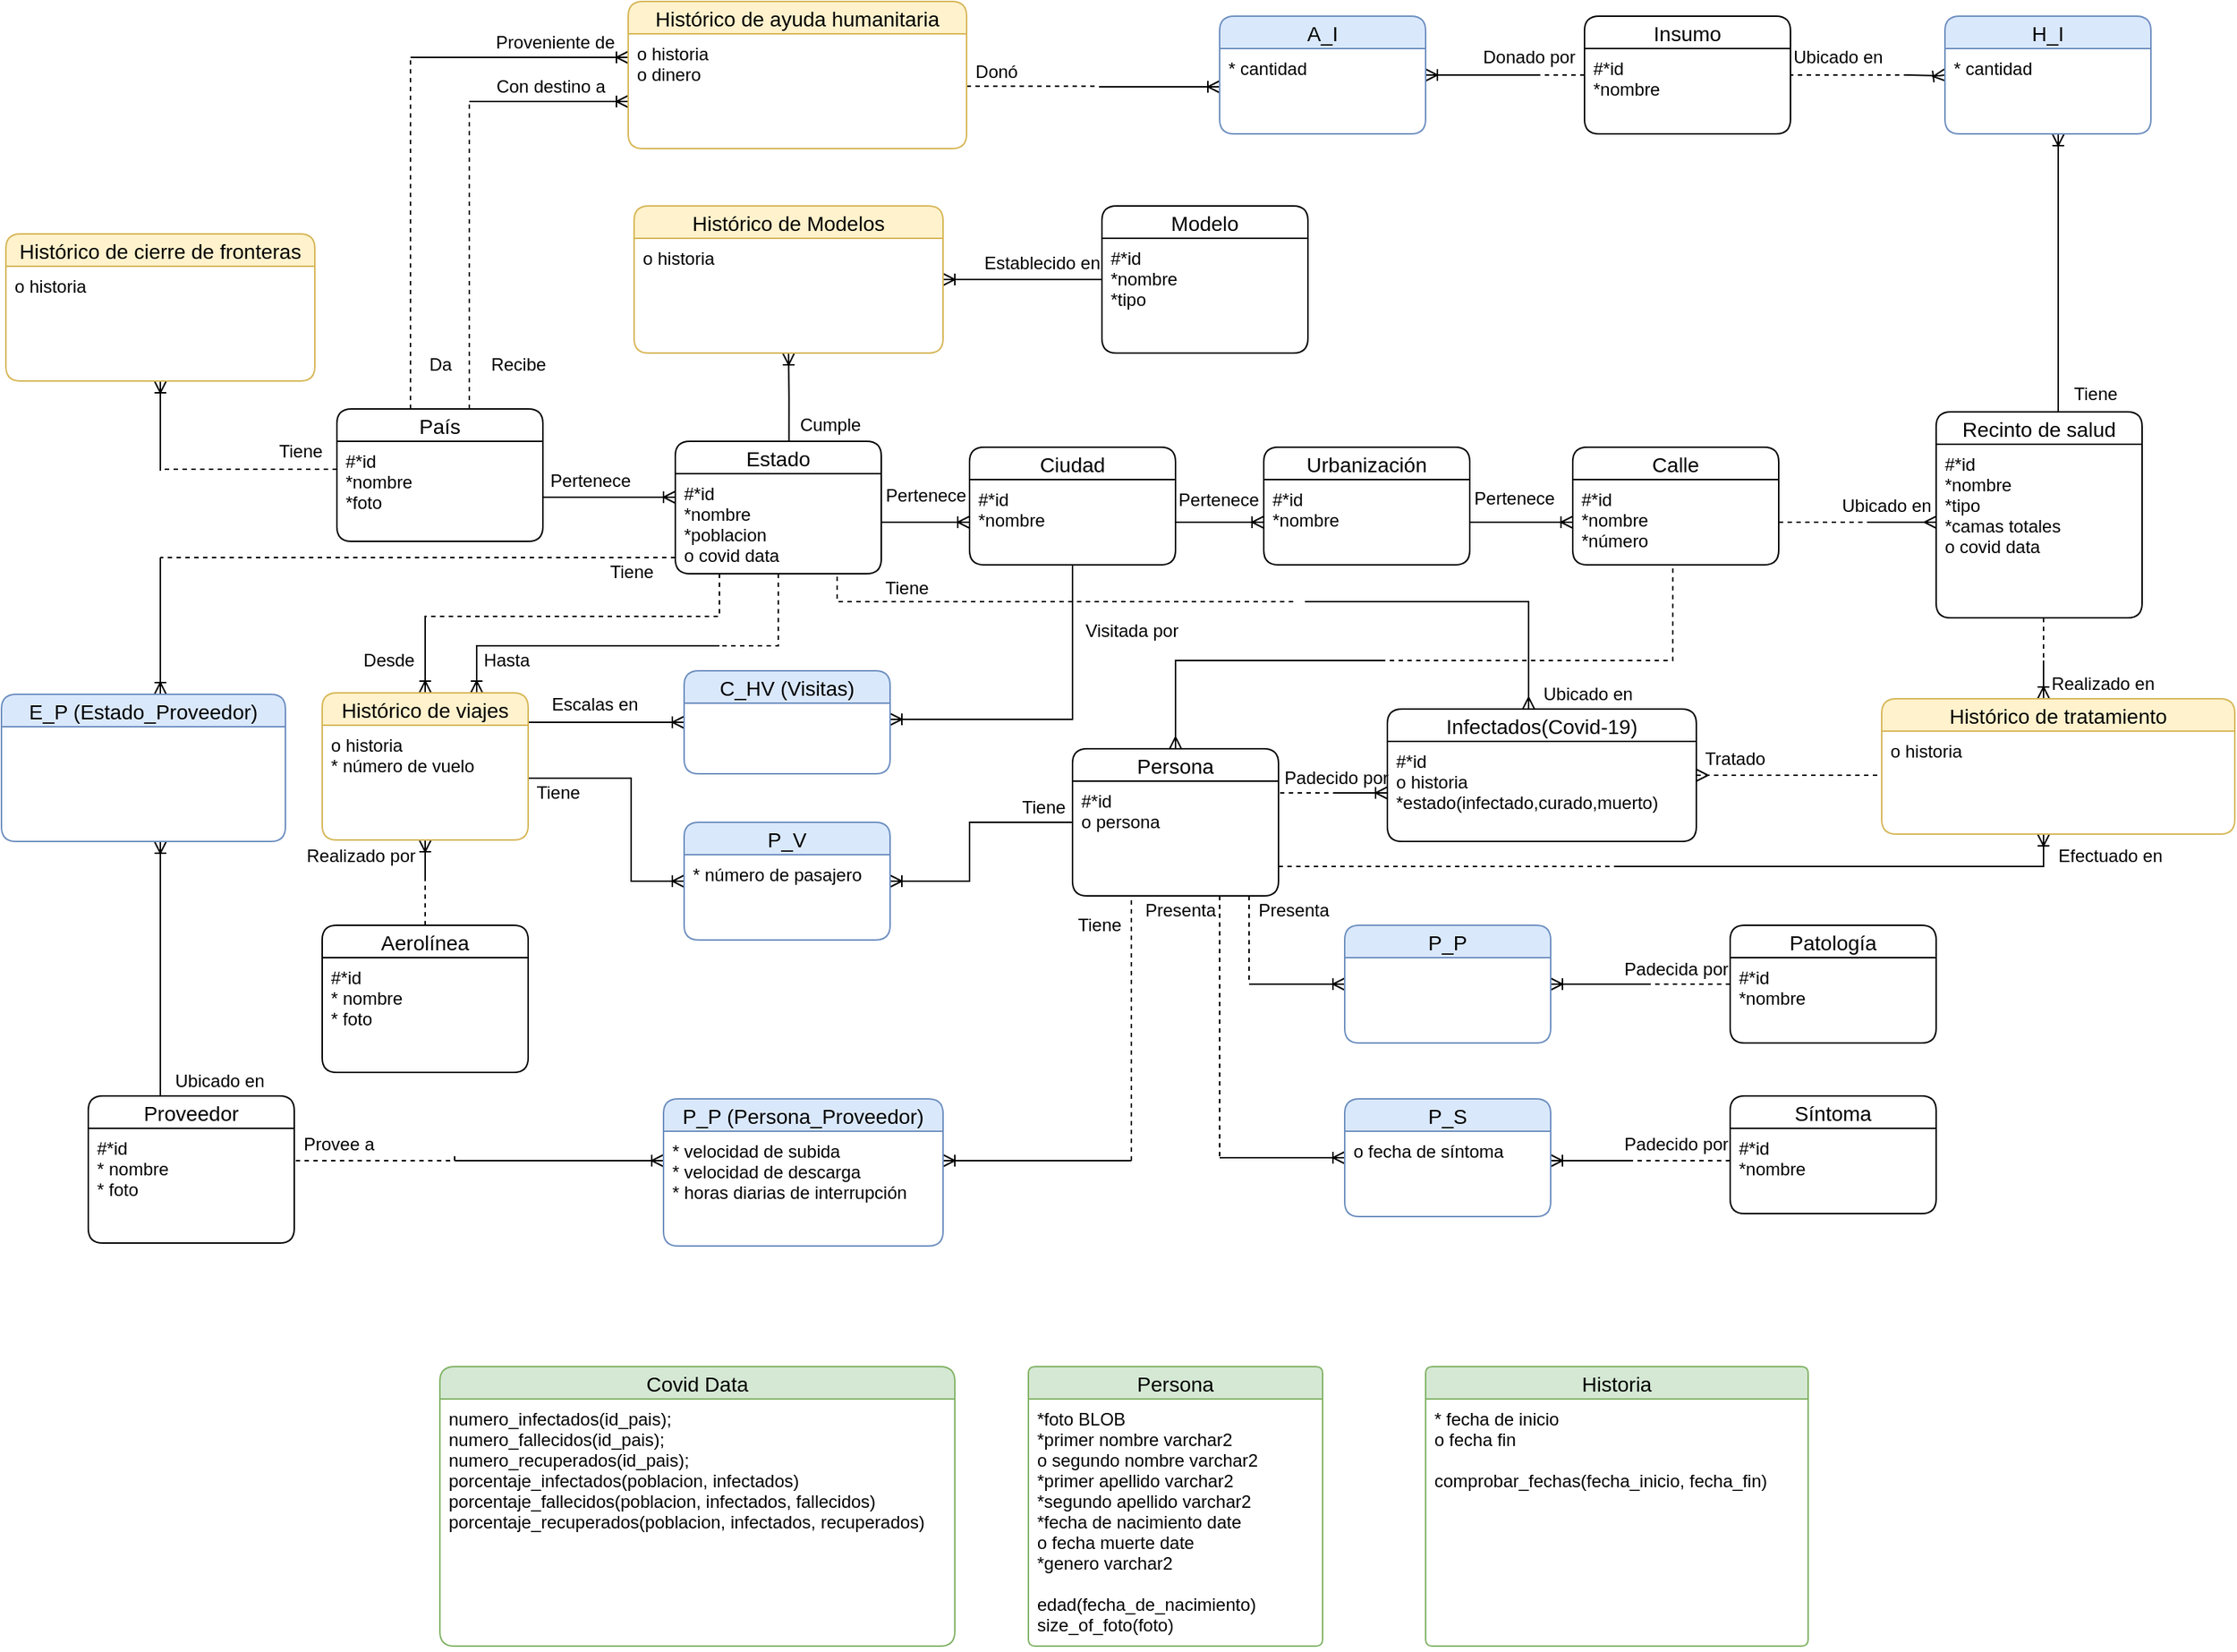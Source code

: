 <mxfile version="13.0.8" type="github">
  <diagram id="Y50ijJXm1GYGvzPL7eSL" name="ER">
    <mxGraphModel dx="2032" dy="1832" grid="1" gridSize="10" guides="1" tooltips="1" connect="1" arrows="1" fold="1" page="1" pageScale="1" pageWidth="850" pageHeight="1100" math="0" shadow="0">
      <root>
        <mxCell id="0" />
        <mxCell id="1" parent="0" />
        <mxCell id="8SvXrNur2TNTbmK37ncs-22" style="edgeStyle=orthogonalEdgeStyle;rounded=0;orthogonalLoop=1;jettySize=auto;html=1;startArrow=none;startFill=0;endArrow=none;endFill=0;dashed=1;" parent="1" source="CFG1Skn9lGLvA9n6HelZ-3" edge="1">
          <mxGeometry relative="1" as="geometry">
            <mxPoint x="180" y="-590" as="targetPoint" />
            <Array as="points">
              <mxPoint x="380" y="-610" />
              <mxPoint x="180" y="-610" />
            </Array>
          </mxGeometry>
        </mxCell>
        <mxCell id="WiBXvwd5nfd_OJUfsza2-9" style="edgeStyle=orthogonalEdgeStyle;rounded=0;orthogonalLoop=1;jettySize=auto;html=1;exitX=0.552;exitY=0;exitDx=0;exitDy=0;endArrow=ERoneToMany;endFill=0;exitPerimeter=0;" parent="1" source="CFG1Skn9lGLvA9n6HelZ-3" target="WiBXvwd5nfd_OJUfsza2-4" edge="1">
          <mxGeometry relative="1" as="geometry">
            <Array as="points" />
          </mxGeometry>
        </mxCell>
        <mxCell id="8SvXrNur2TNTbmK37ncs-5" style="edgeStyle=orthogonalEdgeStyle;rounded=0;orthogonalLoop=1;jettySize=auto;html=1;entryX=0.5;entryY=0;entryDx=0;entryDy=0;startArrow=none;startFill=0;endArrow=ERmany;endFill=0;" parent="1" target="CFG1Skn9lGLvA9n6HelZ-7" edge="1">
          <mxGeometry relative="1" as="geometry">
            <mxPoint x="830" y="-580" as="sourcePoint" />
            <Array as="points">
              <mxPoint x="790" y="-580" />
              <mxPoint x="660" y="-580" />
            </Array>
          </mxGeometry>
        </mxCell>
        <mxCell id="8SvXrNur2TNTbmK37ncs-6" style="edgeStyle=orthogonalEdgeStyle;rounded=0;orthogonalLoop=1;jettySize=auto;html=1;startArrow=none;startFill=0;endArrow=none;endFill=0;dashed=1;exitX=0.486;exitY=1.041;exitDx=0;exitDy=0;exitPerimeter=0;" parent="1" source="8SvXrNur2TNTbmK37ncs-43" edge="1">
          <mxGeometry relative="1" as="geometry">
            <mxPoint x="830" y="-580" as="targetPoint" />
            <Array as="points">
              <mxPoint x="1028" y="-580" />
            </Array>
          </mxGeometry>
        </mxCell>
        <mxCell id="EGGTvOHvneNa6wWBfvPY-3" style="edgeStyle=orthogonalEdgeStyle;rounded=0;orthogonalLoop=1;jettySize=auto;html=1;startArrow=none;startFill=0;endArrow=none;endFill=0;dashed=1;" parent="1" source="CFG1Skn9lGLvA9n6HelZ-3" edge="1">
          <mxGeometry relative="1" as="geometry">
            <mxPoint x="380" y="-590" as="targetPoint" />
            <Array as="points">
              <mxPoint x="420" y="-590" />
            </Array>
          </mxGeometry>
        </mxCell>
        <mxCell id="8SvXrNur2TNTbmK37ncs-15" style="edgeStyle=orthogonalEdgeStyle;rounded=0;orthogonalLoop=1;jettySize=auto;html=1;startArrow=none;startFill=0;endArrow=none;endFill=0;dashed=1;" parent="1" source="CFG1Skn9lGLvA9n6HelZ-7" edge="1">
          <mxGeometry relative="1" as="geometry">
            <mxPoint x="990" y="-440" as="targetPoint" />
            <Array as="points">
              <mxPoint x="990" y="-440" />
            </Array>
          </mxGeometry>
        </mxCell>
        <mxCell id="EGGTvOHvneNa6wWBfvPY-6" style="edgeStyle=orthogonalEdgeStyle;rounded=0;orthogonalLoop=1;jettySize=auto;html=1;dashed=1;startArrow=none;startFill=0;endArrow=none;endFill=0;" parent="1" source="CFG1Skn9lGLvA9n6HelZ-7" edge="1">
          <mxGeometry relative="1" as="geometry">
            <mxPoint x="720" y="-240" as="targetPoint" />
            <Array as="points">
              <mxPoint x="720" y="-240" />
            </Array>
          </mxGeometry>
        </mxCell>
        <mxCell id="8SvXrNur2TNTbmK37ncs-9" style="edgeStyle=orthogonalEdgeStyle;rounded=0;orthogonalLoop=1;jettySize=auto;html=1;startArrow=ERoneToMany;startFill=0;endArrow=none;endFill=0;" parent="1" source="CFG1Skn9lGLvA9n6HelZ-13" edge="1">
          <mxGeometry relative="1" as="geometry">
            <mxPoint x="1010" y="-360" as="targetPoint" />
          </mxGeometry>
        </mxCell>
        <mxCell id="8SvXrNur2TNTbmK37ncs-85" style="edgeStyle=orthogonalEdgeStyle;rounded=0;orthogonalLoop=1;jettySize=auto;html=1;startArrow=ERoneToMany;startFill=0;endArrow=none;endFill=0;" parent="1" source="CFG1Skn9lGLvA9n6HelZ-13" edge="1">
          <mxGeometry relative="1" as="geometry">
            <mxPoint x="740" y="-360" as="targetPoint" />
            <mxPoint x="1120" y="-241" as="sourcePoint" />
            <Array as="points">
              <mxPoint x="760" y="-360" />
              <mxPoint x="760" y="-360" />
            </Array>
          </mxGeometry>
        </mxCell>
        <mxCell id="8SvXrNur2TNTbmK37ncs-16" style="edgeStyle=orthogonalEdgeStyle;rounded=0;orthogonalLoop=1;jettySize=auto;html=1;startArrow=ERoneToMany;startFill=0;endArrow=none;endFill=0;" parent="1" source="CFG1Skn9lGLvA9n6HelZ-15" edge="1">
          <mxGeometry relative="1" as="geometry">
            <mxPoint x="990" y="-440" as="targetPoint" />
            <Array as="points">
              <mxPoint x="1280" y="-440" />
            </Array>
          </mxGeometry>
        </mxCell>
        <mxCell id="9Gu9wFwLrg--Teqrc5a6-16" style="edgeStyle=orthogonalEdgeStyle;rounded=0;orthogonalLoop=1;jettySize=auto;html=1;endArrow=none;endFill=0;startArrow=ERoneToMany;startFill=0;" parent="1" source="CFG1Skn9lGLvA9n6HelZ-15" edge="1">
          <mxGeometry relative="1" as="geometry">
            <mxPoint x="1280" y="-580" as="targetPoint" />
            <Array as="points">
              <mxPoint x="1280" y="-560" />
              <mxPoint x="1280" y="-560" />
            </Array>
          </mxGeometry>
        </mxCell>
        <mxCell id="8SvXrNur2TNTbmK37ncs-21" style="edgeStyle=orthogonalEdgeStyle;rounded=0;orthogonalLoop=1;jettySize=auto;html=1;exitX=0.5;exitY=0;exitDx=0;exitDy=0;startArrow=ERoneToMany;startFill=0;endArrow=none;endFill=0;" parent="1" source="BubiKI5SGtcMv41cEBKJ-1" edge="1">
          <mxGeometry relative="1" as="geometry">
            <mxPoint x="180" y="-610" as="targetPoint" />
          </mxGeometry>
        </mxCell>
        <mxCell id="8SvXrNur2TNTbmK37ncs-28" style="edgeStyle=orthogonalEdgeStyle;rounded=0;orthogonalLoop=1;jettySize=auto;html=1;startArrow=none;startFill=0;endArrow=ERoneToMany;endFill=0;" parent="1" source="BubiKI5SGtcMv41cEBKJ-1" target="8SvXrNur2TNTbmK37ncs-23" edge="1">
          <mxGeometry relative="1" as="geometry">
            <Array as="points">
              <mxPoint x="270" y="-538" />
              <mxPoint x="270" y="-538" />
            </Array>
          </mxGeometry>
        </mxCell>
        <mxCell id="EGGTvOHvneNa6wWBfvPY-1" style="edgeStyle=orthogonalEdgeStyle;rounded=0;orthogonalLoop=1;jettySize=auto;html=1;exitX=0.75;exitY=0;exitDx=0;exitDy=0;startArrow=ERoneToMany;startFill=0;endArrow=none;endFill=0;" parent="1" source="BubiKI5SGtcMv41cEBKJ-1" edge="1">
          <mxGeometry relative="1" as="geometry">
            <mxPoint x="380" y="-590" as="targetPoint" />
            <Array as="points">
              <mxPoint x="215" y="-590" />
              <mxPoint x="375" y="-590" />
            </Array>
          </mxGeometry>
        </mxCell>
        <mxCell id="8SvXrNur2TNTbmK37ncs-4" style="edgeStyle=orthogonalEdgeStyle;rounded=0;orthogonalLoop=1;jettySize=auto;html=1;startArrow=none;startFill=0;endArrow=ERoneToMany;endFill=0;" parent="1" source="CFG1Skn9lGLvA9n6HelZ-1" target="CFG1Skn9lGLvA9n6HelZ-3" edge="1">
          <mxGeometry relative="1" as="geometry">
            <mxPoint x="342" y="-689" as="targetPoint" />
            <mxPoint x="252" y="-689" as="sourcePoint" />
            <Array as="points">
              <mxPoint x="320" y="-691" />
              <mxPoint x="320" y="-691" />
            </Array>
          </mxGeometry>
        </mxCell>
        <mxCell id="8SvXrNur2TNTbmK37ncs-29" style="edgeStyle=orthogonalEdgeStyle;rounded=0;orthogonalLoop=1;jettySize=auto;html=1;startArrow=none;startFill=0;endArrow=ERoneToMany;endFill=0;" parent="1" source="8SvXrNur2TNTbmK37ncs-24" target="8SvXrNur2TNTbmK37ncs-23" edge="1">
          <mxGeometry relative="1" as="geometry">
            <mxPoint x="50" y="-370" as="targetPoint" />
            <Array as="points">
              <mxPoint x="620" y="-540" />
            </Array>
          </mxGeometry>
        </mxCell>
        <mxCell id="8SvXrNur2TNTbmK37ncs-32" style="edgeStyle=orthogonalEdgeStyle;rounded=0;orthogonalLoop=1;jettySize=auto;html=1;startArrow=none;startFill=0;endArrow=ERoneToMany;endFill=0;" parent="1" target="BubiKI5SGtcMv41cEBKJ-1" edge="1">
          <mxGeometry relative="1" as="geometry">
            <mxPoint x="220" y="-470" as="targetPoint" />
            <Array as="points">
              <mxPoint x="180" y="-430" />
            </Array>
            <mxPoint x="180" y="-430" as="sourcePoint" />
          </mxGeometry>
        </mxCell>
        <mxCell id="8SvXrNur2TNTbmK37ncs-34" value="Pertenece" style="text;html=1;align=center;verticalAlign=middle;resizable=0;points=[];autosize=1;" parent="1" vertex="1">
          <mxGeometry x="257" y="-712" width="70" height="20" as="geometry" />
        </mxCell>
        <mxCell id="8SvXrNur2TNTbmK37ncs-44" style="edgeStyle=orthogonalEdgeStyle;rounded=0;orthogonalLoop=1;jettySize=auto;html=1;startArrow=none;startFill=0;endArrow=ERoneToMany;endFill=0;" parent="1" source="8SvXrNur2TNTbmK37ncs-25" edge="1">
          <mxGeometry relative="1" as="geometry">
            <mxPoint x="750" y="-674" as="targetPoint" />
          </mxGeometry>
        </mxCell>
        <mxCell id="8SvXrNur2TNTbmK37ncs-55" style="edgeStyle=orthogonalEdgeStyle;rounded=0;orthogonalLoop=1;jettySize=auto;html=1;startArrow=none;startFill=0;endArrow=ERoneToMany;endFill=0;" parent="1" source="8SvXrNur2TNTbmK37ncs-45" target="8SvXrNur2TNTbmK37ncs-54" edge="1">
          <mxGeometry relative="1" as="geometry">
            <Array as="points">
              <mxPoint x="1290" y="-800" />
              <mxPoint x="1290" y="-800" />
            </Array>
          </mxGeometry>
        </mxCell>
        <mxCell id="8SvXrNur2TNTbmK37ncs-49" value="Pertenece" style="text;html=1;align=center;verticalAlign=middle;resizable=0;points=[];autosize=1;" parent="1" vertex="1">
          <mxGeometry x="684" y="-699" width="70" height="20" as="geometry" />
        </mxCell>
        <mxCell id="8SvXrNur2TNTbmK37ncs-51" value="Ubicado en" style="text;html=1;align=center;verticalAlign=middle;resizable=0;points=[];autosize=1;" parent="1" vertex="1">
          <mxGeometry x="1133" y="-695" width="80" height="20" as="geometry" />
        </mxCell>
        <mxCell id="8SvXrNur2TNTbmK37ncs-56" style="edgeStyle=orthogonalEdgeStyle;rounded=0;orthogonalLoop=1;jettySize=auto;html=1;startArrow=none;startFill=0;endArrow=ERoneToMany;endFill=0;" parent="1" target="8SvXrNur2TNTbmK37ncs-54" edge="1">
          <mxGeometry relative="1" as="geometry">
            <mxPoint x="1188" y="-978" as="sourcePoint" />
            <Array as="points" />
          </mxGeometry>
        </mxCell>
        <mxCell id="8SvXrNur2TNTbmK37ncs-68" style="edgeStyle=orthogonalEdgeStyle;rounded=0;orthogonalLoop=1;jettySize=auto;html=1;startArrow=ERoneToMany;startFill=0;endArrow=none;endFill=0;" parent="1" source="8SvXrNur2TNTbmK37ncs-65" edge="1">
          <mxGeometry relative="1" as="geometry">
            <mxPoint x="638" y="-970" as="targetPoint" />
            <mxPoint x="743" y="-976" as="sourcePoint" />
            <Array as="points">
              <mxPoint x="638" y="-970" />
            </Array>
          </mxGeometry>
        </mxCell>
        <mxCell id="8SvXrNur2TNTbmK37ncs-69" style="edgeStyle=orthogonalEdgeStyle;rounded=0;orthogonalLoop=1;jettySize=auto;html=1;startArrow=ERoneToMany;startFill=0;endArrow=none;endFill=0;" parent="1" source="8SvXrNur2TNTbmK37ncs-65" edge="1">
          <mxGeometry relative="1" as="geometry">
            <mxPoint x="930" y="-978" as="targetPoint" />
            <Array as="points">
              <mxPoint x="938" y="-978" />
            </Array>
          </mxGeometry>
        </mxCell>
        <mxCell id="8SvXrNur2TNTbmK37ncs-74" style="edgeStyle=orthogonalEdgeStyle;rounded=0;orthogonalLoop=1;jettySize=auto;html=1;startArrow=ERoneToMany;startFill=0;endArrow=none;endFill=0;" parent="1" source="8SvXrNur2TNTbmK37ncs-72" target="8SvXrNur2TNTbmK37ncs-70" edge="1">
          <mxGeometry relative="1" as="geometry">
            <mxPoint x="-20" y="-340" as="targetPoint" />
            <Array as="points">
              <mxPoint y="-410" />
              <mxPoint y="-410" />
            </Array>
          </mxGeometry>
        </mxCell>
        <mxCell id="8SvXrNur2TNTbmK37ncs-80" style="edgeStyle=orthogonalEdgeStyle;rounded=0;orthogonalLoop=1;jettySize=auto;html=1;startArrow=ERoneToMany;startFill=0;endArrow=none;endFill=0;" parent="1" source="8SvXrNur2TNTbmK37ncs-72" edge="1">
          <mxGeometry relative="1" as="geometry">
            <mxPoint y="-650" as="targetPoint" />
            <Array as="points">
              <mxPoint y="-650" />
            </Array>
          </mxGeometry>
        </mxCell>
        <mxCell id="8SvXrNur2TNTbmK37ncs-79" style="edgeStyle=orthogonalEdgeStyle;rounded=0;orthogonalLoop=1;jettySize=auto;html=1;startArrow=ERoneToMany;startFill=0;endArrow=none;endFill=0;" parent="1" source="8SvXrNur2TNTbmK37ncs-78" edge="1">
          <mxGeometry relative="1" as="geometry">
            <mxPoint y="-709" as="targetPoint" />
            <Array as="points">
              <mxPoint y="-709" />
            </Array>
          </mxGeometry>
        </mxCell>
        <mxCell id="9Gu9wFwLrg--Teqrc5a6-9" value="" style="edgeStyle=orthogonalEdgeStyle;rounded=0;orthogonalLoop=1;jettySize=auto;html=1;endArrow=ERoneToMany;endFill=0;" parent="1" source="CFG1Skn9lGLvA9n6HelZ-4" target="8SvXrNur2TNTbmK37ncs-25" edge="1">
          <mxGeometry relative="1" as="geometry">
            <Array as="points">
              <mxPoint x="510" y="-674" />
              <mxPoint x="510" y="-674" />
            </Array>
          </mxGeometry>
        </mxCell>
        <mxCell id="9Gu9wFwLrg--Teqrc5a6-10" value="Pertenece" style="text;html=1;align=center;verticalAlign=middle;resizable=0;points=[];autosize=1;" parent="1" vertex="1">
          <mxGeometry x="485" y="-702" width="70" height="20" as="geometry" />
        </mxCell>
        <mxCell id="9Gu9wFwLrg--Teqrc5a6-11" style="edgeStyle=orthogonalEdgeStyle;rounded=0;orthogonalLoop=1;jettySize=auto;html=1;endArrow=ERmany;endFill=0;" parent="1" target="8SvXrNur2TNTbmK37ncs-45" edge="1">
          <mxGeometry relative="1" as="geometry">
            <mxPoint x="1160" y="-674" as="sourcePoint" />
            <Array as="points">
              <mxPoint x="1210" y="-674" />
              <mxPoint x="1210" y="-674" />
            </Array>
          </mxGeometry>
        </mxCell>
        <mxCell id="9Gu9wFwLrg--Teqrc5a6-13" style="edgeStyle=orthogonalEdgeStyle;rounded=0;orthogonalLoop=1;jettySize=auto;html=1;endArrow=ERoneToMany;endFill=0;" parent="1" source="9Gu9wFwLrg--Teqrc5a6-2" target="8SvXrNur2TNTbmK37ncs-43" edge="1">
          <mxGeometry relative="1" as="geometry" />
        </mxCell>
        <mxCell id="9Gu9wFwLrg--Teqrc5a6-14" value="Pertenece" style="text;html=1;align=center;verticalAlign=middle;resizable=0;points=[];autosize=1;" parent="1" vertex="1">
          <mxGeometry x="885" y="-700" width="70" height="20" as="geometry" />
        </mxCell>
        <mxCell id="9Gu9wFwLrg--Teqrc5a6-17" style="edgeStyle=orthogonalEdgeStyle;rounded=0;orthogonalLoop=1;jettySize=auto;html=1;startArrow=none;startFill=0;endArrow=none;endFill=0;dashed=1;" parent="1" source="8SvXrNur2TNTbmK37ncs-45" edge="1">
          <mxGeometry relative="1" as="geometry">
            <mxPoint x="1280" y="-580" as="targetPoint" />
            <Array as="points">
              <mxPoint x="1280" y="-580" />
              <mxPoint x="1280" y="-580" />
            </Array>
          </mxGeometry>
        </mxCell>
        <mxCell id="9Gu9wFwLrg--Teqrc5a6-25" style="edgeStyle=orthogonalEdgeStyle;rounded=0;orthogonalLoop=1;jettySize=auto;html=1;startArrow=ERoneToMany;startFill=0;endArrow=none;endFill=0;" parent="1" source="9Gu9wFwLrg--Teqrc5a6-23" edge="1">
          <mxGeometry relative="1" as="geometry">
            <mxPoint x="720" y="-242" as="targetPoint" />
            <Array as="points">
              <mxPoint x="770" y="-242" />
              <mxPoint x="770" y="-242" />
            </Array>
            <mxPoint x="530" y="-414" as="sourcePoint" />
          </mxGeometry>
        </mxCell>
        <mxCell id="9Gu9wFwLrg--Teqrc5a6-28" style="edgeStyle=orthogonalEdgeStyle;rounded=0;orthogonalLoop=1;jettySize=auto;html=1;startArrow=ERoneToMany;startFill=0;endArrow=none;endFill=0;" parent="1" source="9Gu9wFwLrg--Teqrc5a6-24" edge="1">
          <mxGeometry relative="1" as="geometry">
            <mxPoint x="1000" y="-240" as="targetPoint" />
            <Array as="points">
              <mxPoint x="970" y="-240" />
              <mxPoint x="970" y="-240" />
            </Array>
          </mxGeometry>
        </mxCell>
        <mxCell id="1-jVvu4GHV-uCiDjkA14-41" value="Desde" style="text;html=1;align=center;verticalAlign=middle;resizable=0;points=[];autosize=1;" parent="1" vertex="1">
          <mxGeometry x="130" y="-590" width="50" height="20" as="geometry" />
        </mxCell>
        <mxCell id="EGGTvOHvneNa6wWBfvPY-5" value="Hasta" style="text;html=1;align=center;verticalAlign=middle;resizable=0;points=[];autosize=1;" parent="1" vertex="1">
          <mxGeometry x="210" y="-590" width="50" height="20" as="geometry" />
        </mxCell>
        <mxCell id="EGGTvOHvneNa6wWBfvPY-10" style="edgeStyle=orthogonalEdgeStyle;rounded=0;orthogonalLoop=1;jettySize=auto;html=1;startArrow=ERoneToMany;startFill=0;endArrow=none;endFill=0;" parent="1" source="EGGTvOHvneNa6wWBfvPY-7" target="CFG1Skn9lGLvA9n6HelZ-7" edge="1">
          <mxGeometry relative="1" as="geometry">
            <mxPoint x="550" y="-470" as="targetPoint" />
            <Array as="points">
              <mxPoint x="550" y="-430" />
              <mxPoint x="550" y="-470" />
            </Array>
            <mxPoint x="540" y="-570" as="sourcePoint" />
          </mxGeometry>
        </mxCell>
        <mxCell id="EGGTvOHvneNa6wWBfvPY-9" style="edgeStyle=orthogonalEdgeStyle;rounded=0;orthogonalLoop=1;jettySize=auto;html=1;startArrow=none;startFill=0;endArrow=ERoneToMany;endFill=0;" parent="1" source="BubiKI5SGtcMv41cEBKJ-1" target="EGGTvOHvneNa6wWBfvPY-7" edge="1">
          <mxGeometry relative="1" as="geometry">
            <mxPoint x="350" y="-509" as="targetPoint" />
            <mxPoint x="320" y="-500" as="sourcePoint" />
            <Array as="points">
              <mxPoint x="320" y="-500" />
              <mxPoint x="320" y="-430" />
            </Array>
          </mxGeometry>
        </mxCell>
        <mxCell id="EGGTvOHvneNa6wWBfvPY-18" style="edgeStyle=orthogonalEdgeStyle;rounded=0;orthogonalLoop=1;jettySize=auto;html=1;dashed=1;startArrow=none;startFill=0;endArrow=none;endFill=0;" parent="1" target="8SvXrNur2TNTbmK37ncs-71" edge="1">
          <mxGeometry relative="1" as="geometry">
            <mxPoint x="-80" y="-260" as="targetPoint" />
            <mxPoint x="200" y="-243" as="sourcePoint" />
            <Array as="points">
              <mxPoint x="80" y="-240" />
              <mxPoint x="80" y="-240" />
            </Array>
          </mxGeometry>
        </mxCell>
        <mxCell id="EGGTvOHvneNa6wWBfvPY-19" style="edgeStyle=orthogonalEdgeStyle;rounded=0;orthogonalLoop=1;jettySize=auto;html=1;dashed=1;startArrow=none;startFill=0;endArrow=none;endFill=0;" parent="1" target="CFG1Skn9lGLvA9n6HelZ-7" edge="1">
          <mxGeometry relative="1" as="geometry">
            <mxPoint x="660" y="-240" as="sourcePoint" />
            <Array as="points">
              <mxPoint x="660" y="-320" />
              <mxPoint x="660" y="-320" />
            </Array>
          </mxGeometry>
        </mxCell>
        <mxCell id="WiBXvwd5nfd_OJUfsza2-6" value="" style="endArrow=none;html=1;endFill=0;startArrow=ERoneToMany;startFill=0;rounded=0;edgeStyle=orthogonalEdgeStyle;" parent="1" source="WiBXvwd5nfd_OJUfsza2-4" target="WiBXvwd5nfd_OJUfsza2-2" edge="1">
          <mxGeometry width="50" height="50" relative="1" as="geometry">
            <mxPoint x="-200" y="-510" as="sourcePoint" />
            <mxPoint x="-150" y="-560" as="targetPoint" />
          </mxGeometry>
        </mxCell>
        <mxCell id="WiBXvwd5nfd_OJUfsza2-13" value="" style="endArrow=none;html=1;strokeColor=#000000;rounded=0;edgeStyle=elbowEdgeStyle;elbow=vertical;endFill=0;startArrow=ERoneToMany;startFill=0;" parent="1" source="8SvXrNur2TNTbmK37ncs-58" edge="1">
          <mxGeometry width="50" height="50" relative="1" as="geometry">
            <mxPoint x="610" y="-240" as="sourcePoint" />
            <mxPoint x="210" y="-960" as="targetPoint" />
            <Array as="points">
              <mxPoint x="250" y="-960" />
              <mxPoint x="210" y="-978" />
              <mxPoint x="150" y="-960" />
              <mxPoint x="150" y="-960" />
              <mxPoint x="180" y="-960" />
              <mxPoint x="190" y="-880" />
              <mxPoint x="260" y="-860" />
              <mxPoint x="440" y="-210" />
            </Array>
          </mxGeometry>
        </mxCell>
        <mxCell id="WiBXvwd5nfd_OJUfsza2-16" value="" style="endArrow=ERoneToMany;html=1;strokeColor=#000000;startArrow=none;startFill=0;endFill=0;edgeStyle=orthogonalEdgeStyle;rounded=0;" parent="1" target="8SvXrNur2TNTbmK37ncs-58" edge="1">
          <mxGeometry width="50" height="50" relative="1" as="geometry">
            <mxPoint x="170" y="-990" as="sourcePoint" />
            <mxPoint x="440" y="-230" as="targetPoint" />
            <Array as="points">
              <mxPoint x="170" y="-990" />
            </Array>
          </mxGeometry>
        </mxCell>
        <mxCell id="WiBXvwd5nfd_OJUfsza2-18" value="" style="endArrow=ERoneToMany;html=1;strokeColor=#000000;endFill=0;elbow=vertical;rounded=0;edgeStyle=orthogonalEdgeStyle;" parent="1" target="EGGTvOHvneNa6wWBfvPY-13" edge="1">
          <mxGeometry width="50" height="50" relative="1" as="geometry">
            <mxPoint x="200" y="-240" as="sourcePoint" />
            <mxPoint x="50" y="-140" as="targetPoint" />
            <Array as="points">
              <mxPoint x="230" y="-240" />
              <mxPoint x="230" y="-240" />
            </Array>
          </mxGeometry>
        </mxCell>
        <mxCell id="WiBXvwd5nfd_OJUfsza2-19" value="" style="endArrow=none;html=1;strokeColor=#000000;startArrow=ERoneToMany;startFill=0;rounded=0;edgeStyle=orthogonalEdgeStyle;" parent="1" source="EGGTvOHvneNa6wWBfvPY-13" edge="1">
          <mxGeometry width="50" height="50" relative="1" as="geometry">
            <mxPoint x="320" y="-65" as="sourcePoint" />
            <mxPoint x="660" y="-240" as="targetPoint" />
            <Array as="points">
              <mxPoint x="630" y="-240" />
            </Array>
          </mxGeometry>
        </mxCell>
        <mxCell id="WiBXvwd5nfd_OJUfsza2-23" style="edgeStyle=elbowEdgeStyle;rounded=0;orthogonalLoop=1;jettySize=auto;elbow=vertical;html=1;exitX=1;exitY=0.5;exitDx=0;exitDy=0;startArrow=none;startFill=0;endArrow=none;endFill=0;strokeColor=#000000;dashed=1;" parent="1" edge="1">
          <mxGeometry relative="1" as="geometry">
            <mxPoint x="638" y="-970.43" as="targetPoint" />
            <mxPoint x="548" y="-970.43" as="sourcePoint" />
            <Array as="points">
              <mxPoint x="618" y="-970.43" />
            </Array>
          </mxGeometry>
        </mxCell>
        <mxCell id="WiBXvwd5nfd_OJUfsza2-24" value="" style="endArrow=none;dashed=1;html=1;strokeColor=#000000;rounded=0;edgeStyle=orthogonalEdgeStyle;" parent="1" target="8SvXrNur2TNTbmK37ncs-52" edge="1">
          <mxGeometry width="50" height="50" relative="1" as="geometry">
            <mxPoint x="1188" y="-978" as="sourcePoint" />
            <mxPoint x="1293" y="-960" as="targetPoint" />
            <Array as="points">
              <mxPoint x="1178" y="-978" />
              <mxPoint x="1178" y="-978" />
            </Array>
          </mxGeometry>
        </mxCell>
        <mxCell id="WiBXvwd5nfd_OJUfsza2-25" style="edgeStyle=elbowEdgeStyle;rounded=0;orthogonalLoop=1;jettySize=auto;elbow=vertical;html=1;exitX=1;exitY=0.5;exitDx=0;exitDy=0;dashed=1;startArrow=none;startFill=0;endArrow=none;endFill=0;strokeColor=#000000;" parent="1" source="8SvXrNur2TNTbmK37ncs-43" edge="1">
          <mxGeometry relative="1" as="geometry">
            <mxPoint x="1160" y="-674" as="targetPoint" />
          </mxGeometry>
        </mxCell>
        <mxCell id="WiBXvwd5nfd_OJUfsza2-32" value="" style="endArrow=none;dashed=1;html=1;strokeColor=#000000;edgeStyle=orthogonalEdgeStyle;rounded=0;" parent="1" edge="1">
          <mxGeometry width="50" height="50" relative="1" as="geometry">
            <mxPoint x="350" y="-650" as="sourcePoint" />
            <mxPoint y="-650" as="targetPoint" />
            <Array as="points">
              <mxPoint x="20" y="-650" />
            </Array>
          </mxGeometry>
        </mxCell>
        <mxCell id="WiBXvwd5nfd_OJUfsza2-36" value="" style="endArrow=none;dashed=1;html=1;strokeColor=#000000;edgeStyle=elbowEdgeStyle;elbow=vertical;rounded=0;" parent="1" target="CFG1Skn9lGLvA9n6HelZ-3" edge="1">
          <mxGeometry width="50" height="50" relative="1" as="geometry">
            <mxPoint x="770" y="-620" as="sourcePoint" />
            <mxPoint x="770" y="-540" as="targetPoint" />
            <Array as="points">
              <mxPoint x="460" y="-620" />
              <mxPoint x="480" y="-620" />
              <mxPoint x="780" y="-620" />
              <mxPoint x="470" y="-620" />
              <mxPoint x="590" y="-620" />
              <mxPoint x="790" y="-630" />
              <mxPoint x="780" y="-630" />
              <mxPoint x="760" y="-630" />
              <mxPoint x="750" y="-630" />
              <mxPoint x="760" y="-630" />
              <mxPoint x="560" y="-630" />
            </Array>
          </mxGeometry>
        </mxCell>
        <mxCell id="WiBXvwd5nfd_OJUfsza2-37" value="" style="endArrow=none;html=1;strokeColor=#000000;endFill=0;startArrow=ERmany;startFill=0;edgeStyle=orthogonalEdgeStyle;rounded=0;" parent="1" source="WiBXvwd5nfd_OJUfsza2-34" edge="1">
          <mxGeometry width="50" height="50" relative="1" as="geometry">
            <mxPoint x="720" y="-490" as="sourcePoint" />
            <mxPoint x="778" y="-620" as="targetPoint" />
            <Array as="points">
              <mxPoint x="930" y="-620" />
            </Array>
          </mxGeometry>
        </mxCell>
        <mxCell id="WiBXvwd5nfd_OJUfsza2-38" style="edgeStyle=orthogonalEdgeStyle;rounded=0;orthogonalLoop=1;jettySize=auto;html=1;dashed=1;startArrow=none;startFill=0;endArrow=none;endFill=0;" parent="1" target="CFG1Skn9lGLvA9n6HelZ-7" edge="1">
          <mxGeometry relative="1" as="geometry">
            <mxPoint x="640" y="-495" as="targetPoint" />
            <mxPoint x="800" y="-490" as="sourcePoint" />
            <Array as="points">
              <mxPoint x="800" y="-490" />
            </Array>
          </mxGeometry>
        </mxCell>
        <mxCell id="WiBXvwd5nfd_OJUfsza2-41" style="edgeStyle=orthogonalEdgeStyle;rounded=0;orthogonalLoop=1;jettySize=auto;html=1;startArrow=ERoneToMany;startFill=0;endArrow=none;endFill=0;" parent="1" source="WiBXvwd5nfd_OJUfsza2-34" edge="1">
          <mxGeometry relative="1" as="geometry">
            <mxPoint x="725" y="-397" as="sourcePoint" />
            <mxPoint x="800" y="-490" as="targetPoint" />
            <Array as="points">
              <mxPoint x="800" y="-490" />
            </Array>
          </mxGeometry>
        </mxCell>
        <mxCell id="WiBXvwd5nfd_OJUfsza2-42" value="" style="endArrow=none;dashed=1;html=1;strokeColor=#000000;startArrow=ERmany;startFill=0;edgeStyle=orthogonalEdgeStyle;rounded=0;" parent="1" source="WiBXvwd5nfd_OJUfsza2-34" target="CFG1Skn9lGLvA9n6HelZ-15" edge="1">
          <mxGeometry width="50" height="50" relative="1" as="geometry">
            <mxPoint x="936" y="-400" as="sourcePoint" />
            <mxPoint x="1130" y="-480" as="targetPoint" />
            <Array as="points">
              <mxPoint x="1140" y="-502" />
              <mxPoint x="1140" y="-502" />
            </Array>
          </mxGeometry>
        </mxCell>
        <mxCell id="CFG1Skn9lGLvA9n6HelZ-3" value="Estado" style="swimlane;fontStyle=0;childLayout=stackLayout;horizontal=1;startSize=22;horizontalStack=0;resizeParent=1;resizeParentMax=0;resizeLast=0;collapsible=1;marginBottom=0;swimlaneFillColor=#ffffff;align=center;fontSize=14;rounded=1;" parent="1" vertex="1">
          <mxGeometry x="350" y="-729" width="140" height="90" as="geometry" />
        </mxCell>
        <mxCell id="CFG1Skn9lGLvA9n6HelZ-4" value="#*id&#xa;*nombre&#xa;*poblacion&#xa;o covid data" style="text;strokeColor=none;fillColor=none;spacingLeft=4;spacingRight=4;overflow=hidden;rotatable=0;points=[[0,0.5],[1,0.5]];portConstraint=eastwest;fontSize=12;" parent="CFG1Skn9lGLvA9n6HelZ-3" vertex="1">
          <mxGeometry y="22" width="140" height="68" as="geometry" />
        </mxCell>
        <mxCell id="1-jVvu4GHV-uCiDjkA14-24" value="" style="edgeStyle=orthogonalEdgeStyle;rounded=0;orthogonalLoop=1;jettySize=auto;html=1;dashed=1;endArrow=none;endFill=0;" parent="1" source="CFG1Skn9lGLvA9n6HelZ-7" edge="1">
          <mxGeometry relative="1" as="geometry">
            <mxPoint x="740" y="-360" as="targetPoint" />
            <Array as="points">
              <mxPoint x="740" y="-360" />
            </Array>
          </mxGeometry>
        </mxCell>
        <mxCell id="BubiKI5SGtcMv41cEBKJ-1" value="Histórico de viajes" style="swimlane;fontStyle=0;childLayout=stackLayout;horizontal=1;startSize=22;fillColor=#fff2cc;horizontalStack=0;resizeParent=1;resizeParentMax=0;resizeLast=0;collapsible=1;marginBottom=0;swimlaneFillColor=#ffffff;align=center;fontSize=14;rounded=1;strokeColor=#d6b656;" parent="1" vertex="1">
          <mxGeometry x="110" y="-558" width="140" height="100" as="geometry" />
        </mxCell>
        <mxCell id="BubiKI5SGtcMv41cEBKJ-2" value="o historia&#xa;* número de vuelo" style="text;strokeColor=none;fillColor=none;spacingLeft=4;spacingRight=4;overflow=hidden;rotatable=0;points=[[0,0.5],[1,0.5]];portConstraint=eastwest;fontSize=12;" parent="BubiKI5SGtcMv41cEBKJ-1" vertex="1">
          <mxGeometry y="22" width="140" height="78" as="geometry" />
        </mxCell>
        <mxCell id="8SvXrNur2TNTbmK37ncs-24" value="Ciudad" style="swimlane;fontStyle=0;childLayout=stackLayout;horizontal=1;startSize=22;horizontalStack=0;resizeParent=1;resizeParentMax=0;resizeLast=0;collapsible=1;marginBottom=0;swimlaneFillColor=#ffffff;align=center;fontSize=14;rounded=1;" parent="1" vertex="1">
          <mxGeometry x="550" y="-725" width="140" height="80" as="geometry" />
        </mxCell>
        <mxCell id="8SvXrNur2TNTbmK37ncs-25" value="#*id&#xa;*nombre" style="text;strokeColor=none;fillColor=none;spacingLeft=4;spacingRight=4;overflow=hidden;rotatable=0;points=[[0,0.5],[1,0.5]];portConstraint=eastwest;fontSize=12;" parent="8SvXrNur2TNTbmK37ncs-24" vertex="1">
          <mxGeometry y="22" width="140" height="58" as="geometry" />
        </mxCell>
        <mxCell id="8SvXrNur2TNTbmK37ncs-42" value="Calle" style="swimlane;fontStyle=0;childLayout=stackLayout;horizontal=1;startSize=22;horizontalStack=0;resizeParent=1;resizeParentMax=0;resizeLast=0;collapsible=1;marginBottom=0;swimlaneFillColor=#ffffff;align=center;fontSize=14;rounded=1;" parent="1" vertex="1">
          <mxGeometry x="960" y="-725" width="140" height="80" as="geometry" />
        </mxCell>
        <mxCell id="8SvXrNur2TNTbmK37ncs-43" value="#*id&#xa;*nombre&#xa;*número" style="text;strokeColor=none;fillColor=none;spacingLeft=4;spacingRight=4;overflow=hidden;rotatable=0;points=[[0,0.5],[1,0.5]];portConstraint=eastwest;fontSize=12;" parent="8SvXrNur2TNTbmK37ncs-42" vertex="1">
          <mxGeometry y="22" width="140" height="58" as="geometry" />
        </mxCell>
        <mxCell id="9Gu9wFwLrg--Teqrc5a6-1" value="Urbanización" style="swimlane;fontStyle=0;childLayout=stackLayout;horizontal=1;startSize=22;horizontalStack=0;resizeParent=1;resizeParentMax=0;resizeLast=0;collapsible=1;marginBottom=0;swimlaneFillColor=#ffffff;align=center;fontSize=14;rounded=1;" parent="1" vertex="1">
          <mxGeometry x="750" y="-725" width="140" height="80" as="geometry" />
        </mxCell>
        <mxCell id="9Gu9wFwLrg--Teqrc5a6-2" value="#*id&#xa;*nombre" style="text;strokeColor=none;fillColor=none;spacingLeft=4;spacingRight=4;overflow=hidden;rotatable=0;points=[[0,0.5],[1,0.5]];portConstraint=eastwest;fontSize=12;" parent="9Gu9wFwLrg--Teqrc5a6-1" vertex="1">
          <mxGeometry y="22" width="140" height="58" as="geometry" />
        </mxCell>
        <mxCell id="1-jVvu4GHV-uCiDjkA14-8" style="edgeStyle=orthogonalEdgeStyle;rounded=0;orthogonalLoop=1;jettySize=auto;html=1;dashed=1;endArrow=none;endFill=0;" parent="1" source="CFG1Skn9lGLvA9n6HelZ-1" edge="1">
          <mxGeometry relative="1" as="geometry">
            <mxPoint x="170" y="-990" as="targetPoint" />
            <Array as="points">
              <mxPoint x="170" y="-990" />
            </Array>
          </mxGeometry>
        </mxCell>
        <mxCell id="1-jVvu4GHV-uCiDjkA14-9" style="edgeStyle=orthogonalEdgeStyle;rounded=0;orthogonalLoop=1;jettySize=auto;html=1;dashed=1;endArrow=none;endFill=0;" parent="1" source="CFG1Skn9lGLvA9n6HelZ-1" edge="1">
          <mxGeometry relative="1" as="geometry">
            <mxPoint x="210" y="-960" as="targetPoint" />
            <Array as="points">
              <mxPoint x="210" y="-960" />
            </Array>
          </mxGeometry>
        </mxCell>
        <mxCell id="8SvXrNur2TNTbmK37ncs-58" value="Histórico de ayuda humanitaria" style="swimlane;fontStyle=0;childLayout=stackLayout;horizontal=1;startSize=22;fillColor=#fff2cc;horizontalStack=0;resizeParent=1;resizeParentMax=0;resizeLast=0;collapsible=1;marginBottom=0;swimlaneFillColor=#ffffff;align=center;fontSize=14;rounded=1;strokeColor=#d6b656;" parent="1" vertex="1">
          <mxGeometry x="318" y="-1028" width="230" height="100" as="geometry" />
        </mxCell>
        <mxCell id="8SvXrNur2TNTbmK37ncs-59" value="o historia&#xa;o dinero" style="text;strokeColor=none;fillColor=none;spacingLeft=4;spacingRight=4;overflow=hidden;rotatable=0;points=[[0,0.5],[1,0.5]];portConstraint=eastwest;fontSize=12;" parent="8SvXrNur2TNTbmK37ncs-58" vertex="1">
          <mxGeometry y="22" width="230" height="78" as="geometry" />
        </mxCell>
        <mxCell id="1-jVvu4GHV-uCiDjkA14-13" value="" style="edgeStyle=orthogonalEdgeStyle;rounded=0;orthogonalLoop=1;jettySize=auto;html=1;dashed=1;endArrow=none;endFill=0;" parent="1" source="8SvXrNur2TNTbmK37ncs-52" edge="1">
          <mxGeometry relative="1" as="geometry">
            <mxPoint x="930" y="-978" as="targetPoint" />
            <Array as="points">
              <mxPoint x="960" y="-978" />
              <mxPoint x="960" y="-978" />
            </Array>
          </mxGeometry>
        </mxCell>
        <mxCell id="8SvXrNur2TNTbmK37ncs-52" value="Insumo" style="swimlane;fontStyle=0;childLayout=stackLayout;horizontal=1;startSize=22;horizontalStack=0;resizeParent=1;resizeParentMax=0;resizeLast=0;collapsible=1;marginBottom=0;swimlaneFillColor=#ffffff;align=center;fontSize=14;rounded=1;" parent="1" vertex="1">
          <mxGeometry x="968" y="-1018" width="140" height="80" as="geometry" />
        </mxCell>
        <mxCell id="8SvXrNur2TNTbmK37ncs-53" value="#*id&#xa;*nombre" style="text;strokeColor=none;fillColor=none;spacingLeft=4;spacingRight=4;overflow=hidden;rotatable=0;points=[[0,0.5],[1,0.5]];portConstraint=eastwest;fontSize=12;" parent="8SvXrNur2TNTbmK37ncs-52" vertex="1">
          <mxGeometry y="22" width="140" height="58" as="geometry" />
        </mxCell>
        <mxCell id="8SvXrNur2TNTbmK37ncs-54" value="H_I" style="swimlane;fontStyle=0;childLayout=stackLayout;horizontal=1;startSize=22;fillColor=#dae8fc;horizontalStack=0;resizeParent=1;resizeParentMax=0;resizeLast=0;collapsible=1;marginBottom=0;swimlaneFillColor=#ffffff;align=center;fontSize=14;rounded=1;strokeColor=#6c8ebf;" parent="1" vertex="1">
          <mxGeometry x="1213" y="-1018" width="140" height="80" as="geometry" />
        </mxCell>
        <mxCell id="EGGTvOHvneNa6wWBfvPY-12" value="* cantidad" style="text;strokeColor=none;fillColor=none;spacingLeft=4;spacingRight=4;overflow=hidden;rotatable=0;points=[[0,0.5],[1,0.5]];portConstraint=eastwest;fontSize=12;" parent="8SvXrNur2TNTbmK37ncs-54" vertex="1">
          <mxGeometry y="22" width="140" height="58" as="geometry" />
        </mxCell>
        <mxCell id="1-jVvu4GHV-uCiDjkA14-19" value="" style="edgeStyle=orthogonalEdgeStyle;rounded=0;orthogonalLoop=1;jettySize=auto;html=1;dashed=1;endArrow=none;endFill=0;" parent="1" source="CFG1Skn9lGLvA9n6HelZ-11" edge="1">
          <mxGeometry relative="1" as="geometry">
            <mxPoint x="1000" y="-240" as="targetPoint" />
            <Array as="points">
              <mxPoint x="1000" y="-240" />
            </Array>
          </mxGeometry>
        </mxCell>
        <mxCell id="1-jVvu4GHV-uCiDjkA14-31" style="edgeStyle=orthogonalEdgeStyle;rounded=0;orthogonalLoop=1;jettySize=auto;html=1;dashed=1;endArrow=none;endFill=0;" parent="1" source="CFG1Skn9lGLvA9n6HelZ-5" edge="1">
          <mxGeometry relative="1" as="geometry">
            <mxPoint x="1010" y="-360" as="targetPoint" />
            <Array as="points">
              <mxPoint x="1070" y="-360" />
              <mxPoint x="1070" y="-360" />
            </Array>
          </mxGeometry>
        </mxCell>
        <mxCell id="8SvXrNur2TNTbmK37ncs-45" value="Recinto de salud" style="swimlane;fontStyle=0;childLayout=stackLayout;horizontal=1;startSize=22;horizontalStack=0;resizeParent=1;resizeParentMax=0;resizeLast=0;collapsible=1;marginBottom=0;swimlaneFillColor=#ffffff;align=center;fontSize=14;rounded=1;" parent="1" vertex="1">
          <mxGeometry x="1207" y="-749" width="140" height="140" as="geometry" />
        </mxCell>
        <mxCell id="8SvXrNur2TNTbmK37ncs-46" value="#*id&#xa;*nombre&#xa;*tipo&#xa;*camas totales&#xa;o covid data" style="text;strokeColor=none;fillColor=none;spacingLeft=4;spacingRight=4;overflow=hidden;rotatable=0;points=[[0,0.5],[1,0.5]];portConstraint=eastwest;fontSize=12;" parent="8SvXrNur2TNTbmK37ncs-45" vertex="1">
          <mxGeometry y="22" width="140" height="118" as="geometry" />
        </mxCell>
        <mxCell id="WiBXvwd5nfd_OJUfsza2-34" value="Infectados(Covid-19)" style="swimlane;fontStyle=0;childLayout=stackLayout;horizontal=1;startSize=22;horizontalStack=0;resizeParent=1;resizeParentMax=0;resizeLast=0;collapsible=1;marginBottom=0;swimlaneFillColor=#ffffff;align=center;fontSize=14;rounded=1;" parent="1" vertex="1">
          <mxGeometry x="834" y="-547" width="210" height="90" as="geometry" />
        </mxCell>
        <mxCell id="WiBXvwd5nfd_OJUfsza2-35" value="#*id&#xa;o historia&#xa;*estado(infectado,curado,muerto)&#xa;" style="text;strokeColor=none;fillColor=none;spacingLeft=4;spacingRight=4;overflow=hidden;rotatable=0;points=[[0,0.5],[1,0.5]];portConstraint=eastwest;fontSize=12;" parent="WiBXvwd5nfd_OJUfsza2-34" vertex="1">
          <mxGeometry y="22" width="210" height="68" as="geometry" />
        </mxCell>
        <mxCell id="CFG1Skn9lGLvA9n6HelZ-15" value="Histórico de tratamiento" style="swimlane;fontStyle=0;childLayout=stackLayout;horizontal=1;startSize=22;fillColor=#fff2cc;horizontalStack=0;resizeParent=1;resizeParentMax=0;resizeLast=0;collapsible=1;marginBottom=0;swimlaneFillColor=#ffffff;align=center;fontSize=14;rounded=1;strokeColor=#d6b656;" parent="1" vertex="1">
          <mxGeometry x="1170" y="-554" width="240" height="92" as="geometry" />
        </mxCell>
        <mxCell id="CFG1Skn9lGLvA9n6HelZ-16" value="o historia" style="text;strokeColor=none;fillColor=none;spacingLeft=4;spacingRight=4;overflow=hidden;rotatable=0;points=[[0,0.5],[1,0.5]];portConstraint=eastwest;fontSize=12;" parent="CFG1Skn9lGLvA9n6HelZ-15" vertex="1">
          <mxGeometry y="22" width="240" height="70" as="geometry" />
        </mxCell>
        <mxCell id="WiBXvwd5nfd_OJUfsza2-4" value="Histórico de Modelos" style="swimlane;fontStyle=0;childLayout=stackLayout;horizontal=1;startSize=22;fillColor=#fff2cc;horizontalStack=0;resizeParent=1;resizeParentMax=0;resizeLast=0;collapsible=1;marginBottom=0;swimlaneFillColor=#ffffff;align=center;fontSize=14;rounded=1;strokeColor=#d6b656;" parent="1" vertex="1">
          <mxGeometry x="322" y="-889" width="210" height="100" as="geometry" />
        </mxCell>
        <mxCell id="WiBXvwd5nfd_OJUfsza2-5" value="o historia" style="text;strokeColor=none;fillColor=none;spacingLeft=4;spacingRight=4;overflow=hidden;rotatable=0;points=[[0,0.5],[1,0.5]];portConstraint=eastwest;fontSize=12;" parent="WiBXvwd5nfd_OJUfsza2-4" vertex="1">
          <mxGeometry y="22" width="210" height="78" as="geometry" />
        </mxCell>
        <mxCell id="WiBXvwd5nfd_OJUfsza2-2" value="Modelo" style="swimlane;fontStyle=0;childLayout=stackLayout;horizontal=1;startSize=22;horizontalStack=0;resizeParent=1;resizeParentMax=0;resizeLast=0;collapsible=1;marginBottom=0;swimlaneFillColor=#ffffff;align=center;fontSize=14;rounded=1;" parent="1" vertex="1">
          <mxGeometry x="640" y="-889" width="140" height="100" as="geometry" />
        </mxCell>
        <mxCell id="WiBXvwd5nfd_OJUfsza2-3" value="#*id&#xa;*nombre&#xa;*tipo" style="text;strokeColor=none;fillColor=none;spacingLeft=4;spacingRight=4;overflow=hidden;rotatable=0;points=[[0,0.5],[1,0.5]];portConstraint=eastwest;fontSize=12;" parent="WiBXvwd5nfd_OJUfsza2-2" vertex="1">
          <mxGeometry y="22" width="140" height="78" as="geometry" />
        </mxCell>
        <mxCell id="1-jVvu4GHV-uCiDjkA14-35" value="" style="edgeStyle=orthogonalEdgeStyle;rounded=0;orthogonalLoop=1;jettySize=auto;html=1;dashed=1;endArrow=none;endFill=0;" parent="1" source="CFG1Skn9lGLvA9n6HelZ-1" edge="1">
          <mxGeometry relative="1" as="geometry">
            <mxPoint y="-710" as="targetPoint" />
            <Array as="points">
              <mxPoint x="80" y="-710" />
            </Array>
          </mxGeometry>
        </mxCell>
        <mxCell id="CFG1Skn9lGLvA9n6HelZ-1" value="País" style="swimlane;fontStyle=0;childLayout=stackLayout;horizontal=1;startSize=22;horizontalStack=0;resizeParent=1;resizeParentMax=0;resizeLast=0;collapsible=1;marginBottom=0;swimlaneFillColor=#ffffff;align=center;fontSize=14;rounded=1;" parent="1" vertex="1">
          <mxGeometry x="120" y="-751" width="140" height="90" as="geometry" />
        </mxCell>
        <mxCell id="CFG1Skn9lGLvA9n6HelZ-2" value="#*id&#xa;*nombre&#xa;*foto&#xa;" style="text;strokeColor=none;fillColor=none;spacingLeft=4;spacingRight=4;overflow=hidden;rotatable=0;points=[[0,0.5],[1,0.5]];portConstraint=eastwest;fontSize=12;" parent="CFG1Skn9lGLvA9n6HelZ-1" vertex="1">
          <mxGeometry y="22" width="140" height="68" as="geometry" />
        </mxCell>
        <mxCell id="8SvXrNur2TNTbmK37ncs-23" value="C_HV (Visitas)" style="swimlane;fontStyle=0;childLayout=stackLayout;horizontal=1;startSize=22;fillColor=#dae8fc;horizontalStack=0;resizeParent=1;resizeParentMax=0;resizeLast=0;collapsible=1;marginBottom=0;swimlaneFillColor=#ffffff;align=center;fontSize=14;rounded=1;strokeColor=#6c8ebf;" parent="1" vertex="1">
          <mxGeometry x="356" y="-573" width="140" height="70" as="geometry" />
        </mxCell>
        <mxCell id="CFG1Skn9lGLvA9n6HelZ-5" value="Patología" style="swimlane;fontStyle=0;childLayout=stackLayout;horizontal=1;startSize=22;horizontalStack=0;resizeParent=1;resizeParentMax=0;resizeLast=0;collapsible=1;marginBottom=0;swimlaneFillColor=#ffffff;align=center;fontSize=14;rounded=1;" parent="1" vertex="1">
          <mxGeometry x="1067" y="-400" width="140" height="80" as="geometry" />
        </mxCell>
        <mxCell id="CFG1Skn9lGLvA9n6HelZ-6" value="#*id&#xa;*nombre" style="text;strokeColor=none;fillColor=none;spacingLeft=4;spacingRight=4;overflow=hidden;rotatable=0;points=[[0,0.5],[1,0.5]];portConstraint=eastwest;fontSize=12;" parent="CFG1Skn9lGLvA9n6HelZ-5" vertex="1">
          <mxGeometry y="22" width="140" height="58" as="geometry" />
        </mxCell>
        <mxCell id="CFG1Skn9lGLvA9n6HelZ-13" value="P_P" style="swimlane;fontStyle=0;childLayout=stackLayout;horizontal=1;startSize=22;fillColor=#dae8fc;horizontalStack=0;resizeParent=1;resizeParentMax=0;resizeLast=0;collapsible=1;marginBottom=0;swimlaneFillColor=#ffffff;align=center;fontSize=14;rounded=1;strokeColor=#6c8ebf;" parent="1" vertex="1">
          <mxGeometry x="805" y="-400" width="140" height="80" as="geometry" />
        </mxCell>
        <mxCell id="CFG1Skn9lGLvA9n6HelZ-11" value="Síntoma" style="swimlane;fontStyle=0;childLayout=stackLayout;horizontal=1;startSize=22;horizontalStack=0;resizeParent=1;resizeParentMax=0;resizeLast=0;collapsible=1;marginBottom=0;swimlaneFillColor=#ffffff;align=center;fontSize=14;rounded=1;" parent="1" vertex="1">
          <mxGeometry x="1067" y="-284" width="140" height="80" as="geometry" />
        </mxCell>
        <mxCell id="CFG1Skn9lGLvA9n6HelZ-12" value="#*id&#xa;*nombre" style="text;strokeColor=none;fillColor=none;spacingLeft=4;spacingRight=4;overflow=hidden;rotatable=0;points=[[0,0.5],[1,0.5]];portConstraint=eastwest;fontSize=12;" parent="CFG1Skn9lGLvA9n6HelZ-11" vertex="1">
          <mxGeometry y="22" width="140" height="58" as="geometry" />
        </mxCell>
        <mxCell id="9Gu9wFwLrg--Teqrc5a6-23" value="P_S" style="swimlane;fontStyle=0;childLayout=stackLayout;horizontal=1;startSize=22;fillColor=#dae8fc;horizontalStack=0;resizeParent=1;resizeParentMax=0;resizeLast=0;collapsible=1;marginBottom=0;swimlaneFillColor=#ffffff;align=center;fontSize=14;rounded=1;strokeColor=#6c8ebf;" parent="1" vertex="1">
          <mxGeometry x="805" y="-282" width="140" height="80" as="geometry" />
        </mxCell>
        <mxCell id="9Gu9wFwLrg--Teqrc5a6-24" value="o fecha de síntoma" style="text;strokeColor=none;fillColor=none;spacingLeft=4;spacingRight=4;overflow=hidden;rotatable=0;points=[[0,0.5],[1,0.5]];portConstraint=eastwest;fontSize=12;" parent="9Gu9wFwLrg--Teqrc5a6-23" vertex="1">
          <mxGeometry y="22" width="140" height="58" as="geometry" />
        </mxCell>
        <mxCell id="EGGTvOHvneNa6wWBfvPY-7" value="P_V" style="swimlane;fontStyle=0;childLayout=stackLayout;horizontal=1;startSize=22;fillColor=#dae8fc;horizontalStack=0;resizeParent=1;resizeParentMax=0;resizeLast=0;collapsible=1;marginBottom=0;swimlaneFillColor=#ffffff;align=center;fontSize=14;rounded=1;strokeColor=#6c8ebf;" parent="1" vertex="1">
          <mxGeometry x="356" y="-470" width="140" height="80" as="geometry" />
        </mxCell>
        <mxCell id="EGGTvOHvneNa6wWBfvPY-11" value="* número de pasajero" style="text;strokeColor=none;fillColor=none;spacingLeft=4;spacingRight=4;overflow=hidden;rotatable=0;points=[[0,0.5],[1,0.5]];portConstraint=eastwest;fontSize=12;" parent="EGGTvOHvneNa6wWBfvPY-7" vertex="1">
          <mxGeometry y="22" width="140" height="58" as="geometry" />
        </mxCell>
        <mxCell id="CFG1Skn9lGLvA9n6HelZ-7" value="Persona" style="swimlane;fontStyle=0;childLayout=stackLayout;horizontal=1;startSize=22;horizontalStack=0;resizeParent=1;resizeParentMax=0;resizeLast=0;collapsible=1;marginBottom=0;swimlaneFillColor=#ffffff;align=center;fontSize=14;rounded=1;" parent="1" vertex="1">
          <mxGeometry x="620" y="-520" width="140" height="100" as="geometry" />
        </mxCell>
        <mxCell id="CFG1Skn9lGLvA9n6HelZ-8" value="#*id&#xa;o persona&#xa;" style="text;strokeColor=none;fillColor=none;spacingLeft=4;spacingRight=4;overflow=hidden;rotatable=0;points=[[0,0.5],[1,0.5]];portConstraint=eastwest;fontSize=12;" parent="CFG1Skn9lGLvA9n6HelZ-7" vertex="1">
          <mxGeometry y="22" width="140" height="78" as="geometry" />
        </mxCell>
        <mxCell id="1-jVvu4GHV-uCiDjkA14-40" value="" style="edgeStyle=orthogonalEdgeStyle;rounded=0;orthogonalLoop=1;jettySize=auto;html=1;dashed=1;endArrow=none;endFill=0;" parent="1" source="8SvXrNur2TNTbmK37ncs-30" edge="1">
          <mxGeometry relative="1" as="geometry">
            <mxPoint x="180" y="-430" as="targetPoint" />
            <Array as="points">
              <mxPoint x="180" y="-420" />
              <mxPoint x="180" y="-420" />
            </Array>
          </mxGeometry>
        </mxCell>
        <mxCell id="8SvXrNur2TNTbmK37ncs-30" value="Aerolínea" style="swimlane;fontStyle=0;childLayout=stackLayout;horizontal=1;startSize=22;horizontalStack=0;resizeParent=1;resizeParentMax=0;resizeLast=0;collapsible=1;marginBottom=0;swimlaneFillColor=#ffffff;align=center;fontSize=14;rounded=1;" parent="1" vertex="1">
          <mxGeometry x="110" y="-400" width="140" height="100" as="geometry" />
        </mxCell>
        <mxCell id="8SvXrNur2TNTbmK37ncs-31" value="#*id&#xa;* nombre&#xa;* foto" style="text;strokeColor=none;fillColor=none;spacingLeft=4;spacingRight=4;overflow=hidden;rotatable=0;points=[[0,0.5],[1,0.5]];portConstraint=eastwest;fontSize=12;" parent="8SvXrNur2TNTbmK37ncs-30" vertex="1">
          <mxGeometry y="22" width="140" height="78" as="geometry" />
        </mxCell>
        <mxCell id="8SvXrNur2TNTbmK37ncs-72" value="E_P (Estado_Proveedor)" style="swimlane;fontStyle=0;childLayout=stackLayout;horizontal=1;startSize=22;fillColor=#dae8fc;horizontalStack=0;resizeParent=1;resizeParentMax=0;resizeLast=0;collapsible=1;marginBottom=0;swimlaneFillColor=#ffffff;align=center;fontSize=14;rounded=1;strokeColor=#6c8ebf;" parent="1" vertex="1">
          <mxGeometry x="-108" y="-557" width="193" height="100" as="geometry" />
        </mxCell>
        <mxCell id="EGGTvOHvneNa6wWBfvPY-13" value="P_P (Persona_Proveedor)" style="swimlane;fontStyle=0;childLayout=stackLayout;horizontal=1;startSize=22;fillColor=#dae8fc;horizontalStack=0;resizeParent=1;resizeParentMax=0;resizeLast=0;collapsible=1;marginBottom=0;swimlaneFillColor=#ffffff;align=center;fontSize=14;rounded=1;strokeColor=#6c8ebf;" parent="1" vertex="1">
          <mxGeometry x="342" y="-282" width="190" height="100" as="geometry" />
        </mxCell>
        <mxCell id="EGGTvOHvneNa6wWBfvPY-14" value="* velocidad de subida&#xa;* velocidad de descarga&#xa;* horas diarias de interrupción" style="text;strokeColor=none;fillColor=none;spacingLeft=4;spacingRight=4;overflow=hidden;rotatable=0;points=[[0,0.5],[1,0.5]];portConstraint=eastwest;fontSize=12;" parent="EGGTvOHvneNa6wWBfvPY-13" vertex="1">
          <mxGeometry y="22" width="190" height="78" as="geometry" />
        </mxCell>
        <mxCell id="8SvXrNur2TNTbmK37ncs-70" value="Proveedor" style="swimlane;fontStyle=0;childLayout=stackLayout;horizontal=1;startSize=22;horizontalStack=0;resizeParent=1;resizeParentMax=0;resizeLast=0;collapsible=1;marginBottom=0;swimlaneFillColor=#ffffff;align=center;fontSize=14;rounded=1;" parent="1" vertex="1">
          <mxGeometry x="-49" y="-284" width="140" height="100" as="geometry" />
        </mxCell>
        <mxCell id="8SvXrNur2TNTbmK37ncs-71" value="#*id&#xa;* nombre&#xa;* foto" style="text;strokeColor=none;fillColor=none;spacingLeft=4;spacingRight=4;overflow=hidden;rotatable=0;points=[[0,0.5],[1,0.5]];portConstraint=eastwest;fontSize=12;" parent="8SvXrNur2TNTbmK37ncs-70" vertex="1">
          <mxGeometry y="22" width="140" height="78" as="geometry" />
        </mxCell>
        <mxCell id="8SvXrNur2TNTbmK37ncs-77" value="Histórico de cierre de fronteras" style="swimlane;fontStyle=0;childLayout=stackLayout;horizontal=1;startSize=22;fillColor=#fff2cc;horizontalStack=0;resizeParent=1;resizeParentMax=0;resizeLast=0;collapsible=1;marginBottom=0;swimlaneFillColor=#ffffff;align=center;fontSize=14;rounded=1;strokeColor=#d6b656;" parent="1" vertex="1">
          <mxGeometry x="-105" y="-870" width="210" height="100" as="geometry" />
        </mxCell>
        <mxCell id="8SvXrNur2TNTbmK37ncs-78" value="o historia" style="text;strokeColor=none;fillColor=none;spacingLeft=4;spacingRight=4;overflow=hidden;rotatable=0;points=[[0,0.5],[1,0.5]];portConstraint=eastwest;fontSize=12;" parent="8SvXrNur2TNTbmK37ncs-77" vertex="1">
          <mxGeometry y="22" width="210" height="78" as="geometry" />
        </mxCell>
        <mxCell id="YESYf6KZBw-Mf_-Pw2f8-1" value="Persona" style="swimlane;fontStyle=0;childLayout=stackLayout;horizontal=1;startSize=22;fillColor=#d5e8d4;horizontalStack=0;resizeParent=1;resizeParentMax=0;resizeLast=0;collapsible=1;marginBottom=0;swimlaneFillColor=#ffffff;align=center;fontSize=14;rounded=1;strokeColor=#82b366;arcSize=7;" parent="1" vertex="1">
          <mxGeometry x="590" y="-100" width="200" height="190" as="geometry" />
        </mxCell>
        <mxCell id="YESYf6KZBw-Mf_-Pw2f8-2" value="*foto BLOB&#xa;*primer nombre varchar2&#xa;o segundo nombre varchar2&#xa;*primer apellido varchar2&#xa;*segundo apellido varchar2&#xa;*fecha de nacimiento date&#xa;o fecha muerte date&#xa;*genero varchar2&#xa;&#xa;edad(fecha_de_nacimiento)&#xa;size_of_foto(foto)" style="text;strokeColor=none;fillColor=none;spacingLeft=4;spacingRight=4;overflow=hidden;rotatable=0;points=[[0,0.5],[1,0.5]];portConstraint=eastwest;fontSize=12;" parent="YESYf6KZBw-Mf_-Pw2f8-1" vertex="1">
          <mxGeometry y="22" width="200" height="168" as="geometry" />
        </mxCell>
        <mxCell id="BubiKI5SGtcMv41cEBKJ-3" value="Covid Data" style="swimlane;fontStyle=0;childLayout=stackLayout;horizontal=1;startSize=22;fillColor=#d5e8d4;horizontalStack=0;resizeParent=1;resizeParentMax=0;resizeLast=0;collapsible=1;marginBottom=0;swimlaneFillColor=#ffffff;align=center;fontSize=14;rounded=1;strokeColor=#82b366;" parent="1" vertex="1">
          <mxGeometry x="190" y="-100" width="350" height="190" as="geometry" />
        </mxCell>
        <mxCell id="BubiKI5SGtcMv41cEBKJ-4" value="numero_infectados(id_pais);&#xa;numero_fallecidos(id_pais);&#xa;numero_recuperados(id_pais);&#xa;porcentaje_infectados(poblacion, infectados)&#xa;porcentaje_fallecidos(poblacion, infectados, fallecidos)&#xa;porcentaje_recuperados(poblacion, infectados, recuperados)&#xa;" style="text;strokeColor=none;fillColor=none;spacingLeft=4;spacingRight=4;overflow=hidden;rotatable=0;points=[[0,0.5],[1,0.5]];portConstraint=eastwest;fontSize=12;" parent="BubiKI5SGtcMv41cEBKJ-3" vertex="1">
          <mxGeometry y="22" width="350" height="168" as="geometry" />
        </mxCell>
        <mxCell id="EGGTvOHvneNa6wWBfvPY-20" value="Historia" style="swimlane;fontStyle=0;childLayout=stackLayout;horizontal=1;startSize=22;fillColor=#d5e8d4;horizontalStack=0;resizeParent=1;resizeParentMax=0;resizeLast=0;collapsible=1;marginBottom=0;swimlaneFillColor=#ffffff;align=center;fontSize=14;rounded=1;strokeColor=#82b366;arcSize=7;" parent="1" vertex="1">
          <mxGeometry x="860" y="-100" width="260" height="190" as="geometry" />
        </mxCell>
        <mxCell id="EGGTvOHvneNa6wWBfvPY-21" value="* fecha de inicio&#xa;o fecha fin&#xa;&#xa;comprobar_fechas(fecha_inicio, fecha_fin)" style="text;strokeColor=none;fillColor=none;spacingLeft=4;spacingRight=4;overflow=hidden;rotatable=0;points=[[0,0.5],[1,0.5]];portConstraint=eastwest;fontSize=12;" parent="EGGTvOHvneNa6wWBfvPY-20" vertex="1">
          <mxGeometry y="22" width="260" height="168" as="geometry" />
        </mxCell>
        <mxCell id="1-jVvu4GHV-uCiDjkA14-49" value="Tiene" style="text;html=1;align=center;verticalAlign=middle;resizable=0;points=[];autosize=1;" parent="1" vertex="1">
          <mxGeometry x="70" y="-732" width="50" height="20" as="geometry" />
        </mxCell>
        <mxCell id="1-jVvu4GHV-uCiDjkA14-50" value="Cumple" style="text;html=1;align=center;verticalAlign=middle;resizable=0;points=[];autosize=1;" parent="1" vertex="1">
          <mxGeometry x="425" y="-750" width="60" height="20" as="geometry" />
        </mxCell>
        <mxCell id="1-jVvu4GHV-uCiDjkA14-51" value="Establecido en" style="text;html=1;align=center;verticalAlign=middle;resizable=0;points=[];autosize=1;" parent="1" vertex="1">
          <mxGeometry x="554" y="-860" width="90" height="20" as="geometry" />
        </mxCell>
        <mxCell id="1-jVvu4GHV-uCiDjkA14-52" value="Proveniente de" style="text;html=1;align=center;verticalAlign=middle;resizable=0;points=[];autosize=1;" parent="1" vertex="1">
          <mxGeometry x="218" y="-1010" width="100" height="20" as="geometry" />
        </mxCell>
        <mxCell id="1-jVvu4GHV-uCiDjkA14-53" value="Con destino a" style="text;html=1;align=center;verticalAlign=middle;resizable=0;points=[];autosize=1;" parent="1" vertex="1">
          <mxGeometry x="220" y="-980" width="90" height="20" as="geometry" />
        </mxCell>
        <mxCell id="1-jVvu4GHV-uCiDjkA14-54" value="Tiene" style="text;html=1;align=center;verticalAlign=middle;resizable=0;points=[];autosize=1;" parent="1" vertex="1">
          <mxGeometry x="1290" y="-771" width="50" height="20" as="geometry" />
        </mxCell>
        <mxCell id="1-jVvu4GHV-uCiDjkA14-55" value="Ubicado en" style="text;html=1;align=center;verticalAlign=middle;resizable=0;points=[];autosize=1;" parent="1" vertex="1">
          <mxGeometry x="1100" y="-1000" width="80" height="20" as="geometry" />
        </mxCell>
        <mxCell id="8SvXrNur2TNTbmK37ncs-65" value="A_I" style="swimlane;fontStyle=0;childLayout=stackLayout;horizontal=1;startSize=22;fillColor=#dae8fc;horizontalStack=0;resizeParent=1;resizeParentMax=0;resizeLast=0;collapsible=1;marginBottom=0;swimlaneFillColor=#ffffff;align=center;fontSize=14;rounded=1;strokeColor=#6c8ebf;" parent="1" vertex="1">
          <mxGeometry x="720" y="-1018" width="140" height="80" as="geometry" />
        </mxCell>
        <mxCell id="8SvXrNur2TNTbmK37ncs-67" value="* cantidad" style="text;strokeColor=none;fillColor=none;spacingLeft=4;spacingRight=4;overflow=hidden;rotatable=0;points=[[0,0.5],[1,0.5]];portConstraint=eastwest;fontSize=12;" parent="8SvXrNur2TNTbmK37ncs-65" vertex="1">
          <mxGeometry y="22" width="140" height="58" as="geometry" />
        </mxCell>
        <mxCell id="1-jVvu4GHV-uCiDjkA14-57" value="Donado por" style="text;html=1;align=center;verticalAlign=middle;resizable=0;points=[];autosize=1;" parent="1" vertex="1">
          <mxGeometry x="890" y="-1000" width="80" height="20" as="geometry" />
        </mxCell>
        <mxCell id="1-jVvu4GHV-uCiDjkA14-58" value="Donó" style="text;html=1;align=center;verticalAlign=middle;resizable=0;points=[];autosize=1;" parent="1" vertex="1">
          <mxGeometry x="548" y="-990" width="40" height="20" as="geometry" />
        </mxCell>
        <mxCell id="1-jVvu4GHV-uCiDjkA14-59" value="Escalas en" style="text;html=1;align=center;verticalAlign=middle;resizable=0;points=[];autosize=1;" parent="1" vertex="1">
          <mxGeometry x="260" y="-560" width="70" height="20" as="geometry" />
        </mxCell>
        <mxCell id="1-jVvu4GHV-uCiDjkA14-60" value="Realizado por" style="text;html=1;align=center;verticalAlign=middle;resizable=0;points=[];autosize=1;" parent="1" vertex="1">
          <mxGeometry x="91" y="-457" width="90" height="20" as="geometry" />
        </mxCell>
        <mxCell id="1-jVvu4GHV-uCiDjkA14-63" value="Visitada por" style="text;html=1;align=center;verticalAlign=middle;resizable=0;points=[];autosize=1;" parent="1" vertex="1">
          <mxGeometry x="620" y="-610" width="80" height="20" as="geometry" />
        </mxCell>
        <mxCell id="1-jVvu4GHV-uCiDjkA14-64" value="Tiene" style="text;html=1;align=center;verticalAlign=middle;resizable=0;points=[];autosize=1;" parent="1" vertex="1">
          <mxGeometry x="575" y="-490" width="50" height="20" as="geometry" />
        </mxCell>
        <mxCell id="1-jVvu4GHV-uCiDjkA14-65" value="Tiene" style="text;html=1;align=center;verticalAlign=middle;resizable=0;points=[];autosize=1;" parent="1" vertex="1">
          <mxGeometry x="245" y="-500" width="50" height="20" as="geometry" />
        </mxCell>
        <mxCell id="1-jVvu4GHV-uCiDjkA14-66" value="Ubicado en" style="text;html=1;align=center;verticalAlign=middle;resizable=0;points=[];autosize=1;" parent="1" vertex="1">
          <mxGeometry x="930" y="-567" width="80" height="20" as="geometry" />
        </mxCell>
        <mxCell id="1-jVvu4GHV-uCiDjkA14-69" value="Tratado" style="text;html=1;align=center;verticalAlign=middle;resizable=0;points=[];autosize=1;" parent="1" vertex="1">
          <mxGeometry x="1040" y="-523" width="60" height="20" as="geometry" />
        </mxCell>
        <mxCell id="1-jVvu4GHV-uCiDjkA14-70" value="Realizado en" style="text;html=1;align=center;verticalAlign=middle;resizable=0;points=[];autosize=1;" parent="1" vertex="1">
          <mxGeometry x="1275" y="-574" width="90" height="20" as="geometry" />
        </mxCell>
        <mxCell id="1-jVvu4GHV-uCiDjkA14-71" value="Efectuado en" style="text;html=1;align=center;verticalAlign=middle;resizable=0;points=[];autosize=1;" parent="1" vertex="1">
          <mxGeometry x="1280" y="-457" width="90" height="20" as="geometry" />
        </mxCell>
        <mxCell id="1-jVvu4GHV-uCiDjkA14-72" value="Padecido por" style="text;html=1;align=center;verticalAlign=middle;resizable=0;points=[];autosize=1;" parent="1" vertex="1">
          <mxGeometry x="754" y="-510" width="90" height="20" as="geometry" />
        </mxCell>
        <mxCell id="1-jVvu4GHV-uCiDjkA14-75" value="Padecida por" style="text;html=1;align=center;verticalAlign=middle;resizable=0;points=[];autosize=1;" parent="1" vertex="1">
          <mxGeometry x="985" y="-380" width="90" height="20" as="geometry" />
        </mxCell>
        <mxCell id="1-jVvu4GHV-uCiDjkA14-76" value="Padecido por" style="text;html=1;align=center;verticalAlign=middle;resizable=0;points=[];autosize=1;" parent="1" vertex="1">
          <mxGeometry x="985" y="-261" width="90" height="20" as="geometry" />
        </mxCell>
        <mxCell id="1-jVvu4GHV-uCiDjkA14-77" value="Presenta" style="text;html=1;align=center;verticalAlign=middle;resizable=0;points=[];autosize=1;" parent="1" vertex="1">
          <mxGeometry x="740" y="-420" width="60" height="20" as="geometry" />
        </mxCell>
        <mxCell id="1-jVvu4GHV-uCiDjkA14-82" value="Presenta" style="text;html=1;align=center;verticalAlign=middle;resizable=0;points=[];autosize=1;" parent="1" vertex="1">
          <mxGeometry x="663" y="-420" width="60" height="20" as="geometry" />
        </mxCell>
        <mxCell id="1-jVvu4GHV-uCiDjkA14-83" value="Provee a" style="text;html=1;align=center;verticalAlign=middle;resizable=0;points=[];autosize=1;" parent="1" vertex="1">
          <mxGeometry x="91" y="-261" width="60" height="20" as="geometry" />
        </mxCell>
        <mxCell id="1-jVvu4GHV-uCiDjkA14-84" value="Tiene" style="text;html=1;align=center;verticalAlign=middle;resizable=0;points=[];autosize=1;" parent="1" vertex="1">
          <mxGeometry x="613" y="-410" width="50" height="20" as="geometry" />
        </mxCell>
        <mxCell id="1-jVvu4GHV-uCiDjkA14-85" value="Ubicado en" style="text;html=1;align=center;verticalAlign=middle;resizable=0;points=[];autosize=1;" parent="1" vertex="1">
          <mxGeometry y="-304" width="80" height="20" as="geometry" />
        </mxCell>
        <mxCell id="1-jVvu4GHV-uCiDjkA14-86" value="Tiene" style="text;html=1;align=center;verticalAlign=middle;resizable=0;points=[];autosize=1;" parent="1" vertex="1">
          <mxGeometry x="295" y="-650" width="50" height="20" as="geometry" />
        </mxCell>
        <mxCell id="xFwlSuwwrg1GDTIVJLoH-1" value="Recibe" style="text;html=1;align=center;verticalAlign=middle;resizable=0;points=[];autosize=1;" parent="1" vertex="1">
          <mxGeometry x="218" y="-791" width="50" height="20" as="geometry" />
        </mxCell>
        <mxCell id="xFwlSuwwrg1GDTIVJLoH-2" value="Da" style="text;html=1;align=center;verticalAlign=middle;resizable=0;points=[];autosize=1;" parent="1" vertex="1">
          <mxGeometry x="175" y="-791" width="30" height="20" as="geometry" />
        </mxCell>
        <mxCell id="xFwlSuwwrg1GDTIVJLoH-3" value="Tiene" style="text;html=1;align=center;verticalAlign=middle;resizable=0;points=[];autosize=1;" parent="1" vertex="1">
          <mxGeometry x="482" y="-639" width="50" height="20" as="geometry" />
        </mxCell>
      </root>
    </mxGraphModel>
  </diagram>
</mxfile>
